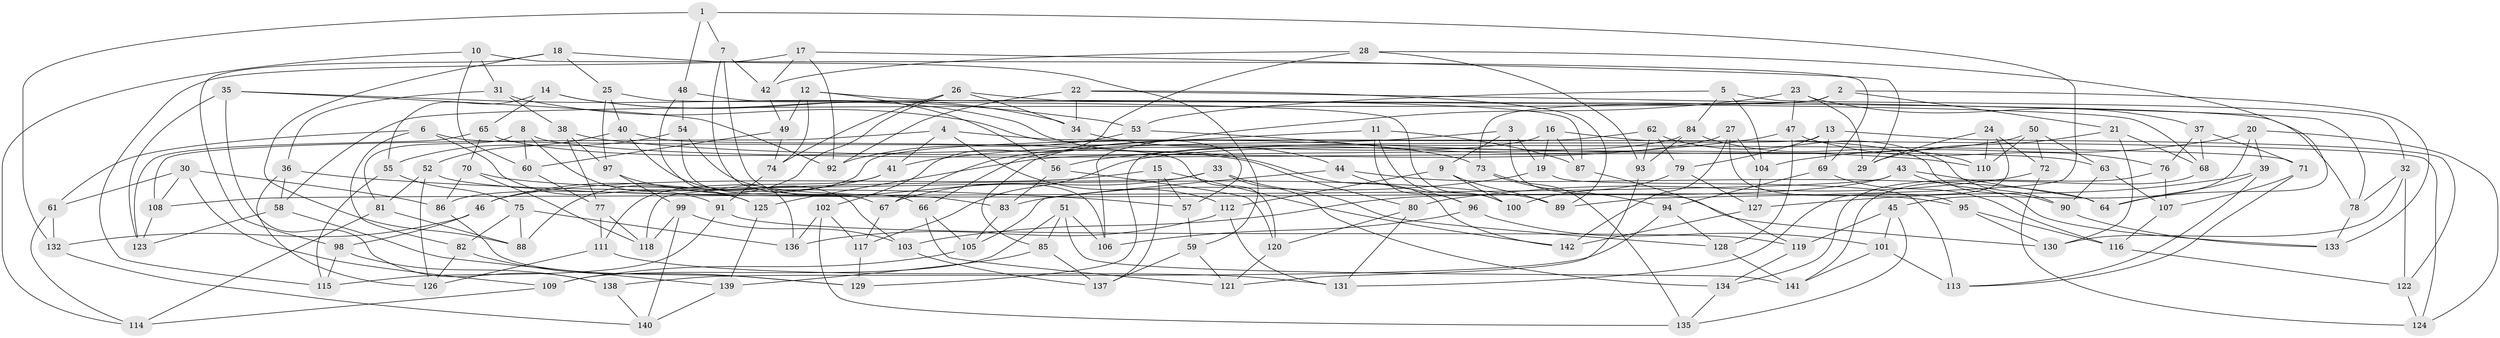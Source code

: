 // coarse degree distribution, {6: 0.4777777777777778, 4: 0.43333333333333335, 5: 0.07777777777777778, 3: 0.011111111111111112}
// Generated by graph-tools (version 1.1) at 2025/52/02/27/25 19:52:32]
// undirected, 142 vertices, 284 edges
graph export_dot {
graph [start="1"]
  node [color=gray90,style=filled];
  1;
  2;
  3;
  4;
  5;
  6;
  7;
  8;
  9;
  10;
  11;
  12;
  13;
  14;
  15;
  16;
  17;
  18;
  19;
  20;
  21;
  22;
  23;
  24;
  25;
  26;
  27;
  28;
  29;
  30;
  31;
  32;
  33;
  34;
  35;
  36;
  37;
  38;
  39;
  40;
  41;
  42;
  43;
  44;
  45;
  46;
  47;
  48;
  49;
  50;
  51;
  52;
  53;
  54;
  55;
  56;
  57;
  58;
  59;
  60;
  61;
  62;
  63;
  64;
  65;
  66;
  67;
  68;
  69;
  70;
  71;
  72;
  73;
  74;
  75;
  76;
  77;
  78;
  79;
  80;
  81;
  82;
  83;
  84;
  85;
  86;
  87;
  88;
  89;
  90;
  91;
  92;
  93;
  94;
  95;
  96;
  97;
  98;
  99;
  100;
  101;
  102;
  103;
  104;
  105;
  106;
  107;
  108;
  109;
  110;
  111;
  112;
  113;
  114;
  115;
  116;
  117;
  118;
  119;
  120;
  121;
  122;
  123;
  124;
  125;
  126;
  127;
  128;
  129;
  130;
  131;
  132;
  133;
  134;
  135;
  136;
  137;
  138;
  139;
  140;
  141;
  142;
  1 -- 132;
  1 -- 48;
  1 -- 7;
  1 -- 89;
  2 -- 133;
  2 -- 58;
  2 -- 73;
  2 -- 21;
  3 -- 9;
  3 -- 67;
  3 -- 19;
  3 -- 130;
  4 -- 112;
  4 -- 41;
  4 -- 108;
  4 -- 124;
  5 -- 84;
  5 -- 32;
  5 -- 104;
  5 -- 53;
  6 -- 82;
  6 -- 61;
  6 -- 91;
  6 -- 71;
  7 -- 66;
  7 -- 42;
  7 -- 106;
  8 -- 81;
  8 -- 63;
  8 -- 125;
  8 -- 60;
  9 -- 89;
  9 -- 112;
  9 -- 100;
  10 -- 114;
  10 -- 31;
  10 -- 60;
  10 -- 69;
  11 -- 100;
  11 -- 41;
  11 -- 87;
  11 -- 96;
  12 -- 74;
  12 -- 68;
  12 -- 56;
  12 -- 49;
  13 -- 79;
  13 -- 69;
  13 -- 129;
  13 -- 122;
  14 -- 34;
  14 -- 65;
  14 -- 142;
  14 -- 55;
  15 -- 137;
  15 -- 46;
  15 -- 57;
  15 -- 142;
  16 -- 19;
  16 -- 90;
  16 -- 66;
  16 -- 87;
  17 -- 115;
  17 -- 42;
  17 -- 29;
  17 -- 92;
  18 -- 59;
  18 -- 25;
  18 -- 88;
  18 -- 98;
  19 -- 83;
  19 -- 113;
  20 -- 39;
  20 -- 104;
  20 -- 45;
  20 -- 124;
  21 -- 68;
  21 -- 130;
  21 -- 29;
  22 -- 92;
  22 -- 34;
  22 -- 78;
  22 -- 89;
  23 -- 106;
  23 -- 37;
  23 -- 47;
  23 -- 29;
  24 -- 110;
  24 -- 72;
  24 -- 29;
  24 -- 131;
  25 -- 100;
  25 -- 97;
  25 -- 40;
  26 -- 88;
  26 -- 34;
  26 -- 78;
  26 -- 74;
  27 -- 95;
  27 -- 142;
  27 -- 104;
  27 -- 125;
  28 -- 42;
  28 -- 102;
  28 -- 64;
  28 -- 93;
  30 -- 108;
  30 -- 86;
  30 -- 109;
  30 -- 61;
  31 -- 57;
  31 -- 38;
  31 -- 36;
  32 -- 130;
  32 -- 122;
  32 -- 78;
  33 -- 118;
  33 -- 128;
  33 -- 134;
  33 -- 67;
  34 -- 44;
  35 -- 92;
  35 -- 53;
  35 -- 138;
  35 -- 123;
  36 -- 126;
  36 -- 58;
  36 -- 57;
  37 -- 71;
  37 -- 76;
  37 -- 68;
  38 -- 97;
  38 -- 110;
  38 -- 77;
  39 -- 64;
  39 -- 113;
  39 -- 127;
  40 -- 52;
  40 -- 120;
  40 -- 103;
  41 -- 46;
  41 -- 111;
  42 -- 49;
  43 -- 64;
  43 -- 103;
  43 -- 133;
  43 -- 108;
  44 -- 105;
  44 -- 96;
  44 -- 64;
  45 -- 135;
  45 -- 101;
  45 -- 119;
  46 -- 98;
  46 -- 132;
  47 -- 56;
  47 -- 76;
  47 -- 128;
  48 -- 87;
  48 -- 136;
  48 -- 54;
  49 -- 60;
  49 -- 74;
  50 -- 63;
  50 -- 117;
  50 -- 72;
  50 -- 110;
  51 -- 106;
  51 -- 141;
  51 -- 85;
  51 -- 109;
  52 -- 81;
  52 -- 126;
  52 -- 95;
  53 -- 73;
  53 -- 92;
  54 -- 83;
  54 -- 55;
  54 -- 67;
  55 -- 75;
  55 -- 115;
  56 -- 83;
  56 -- 120;
  57 -- 59;
  58 -- 139;
  58 -- 123;
  59 -- 121;
  59 -- 137;
  60 -- 77;
  61 -- 114;
  61 -- 132;
  62 -- 93;
  62 -- 79;
  62 -- 86;
  62 -- 90;
  63 -- 107;
  63 -- 90;
  65 -- 123;
  65 -- 70;
  65 -- 80;
  66 -- 105;
  66 -- 121;
  67 -- 117;
  68 -- 141;
  69 -- 94;
  69 -- 116;
  70 -- 86;
  70 -- 89;
  70 -- 118;
  71 -- 113;
  71 -- 107;
  72 -- 80;
  72 -- 124;
  73 -- 135;
  73 -- 94;
  74 -- 91;
  75 -- 136;
  75 -- 82;
  75 -- 88;
  76 -- 134;
  76 -- 107;
  77 -- 111;
  77 -- 118;
  78 -- 133;
  79 -- 127;
  79 -- 100;
  80 -- 120;
  80 -- 131;
  81 -- 114;
  81 -- 88;
  82 -- 126;
  82 -- 129;
  83 -- 105;
  84 -- 93;
  84 -- 85;
  84 -- 110;
  85 -- 139;
  85 -- 137;
  86 -- 129;
  87 -- 119;
  90 -- 133;
  91 -- 115;
  91 -- 119;
  93 -- 121;
  94 -- 138;
  94 -- 128;
  95 -- 130;
  95 -- 116;
  96 -- 101;
  96 -- 106;
  97 -- 99;
  97 -- 125;
  98 -- 115;
  98 -- 138;
  99 -- 118;
  99 -- 140;
  99 -- 103;
  101 -- 113;
  101 -- 141;
  102 -- 117;
  102 -- 135;
  102 -- 136;
  103 -- 137;
  104 -- 127;
  105 -- 109;
  107 -- 116;
  108 -- 123;
  109 -- 114;
  111 -- 126;
  111 -- 131;
  112 -- 131;
  112 -- 136;
  116 -- 122;
  117 -- 129;
  119 -- 134;
  120 -- 121;
  122 -- 124;
  125 -- 139;
  127 -- 142;
  128 -- 141;
  132 -- 140;
  134 -- 135;
  138 -- 140;
  139 -- 140;
}
